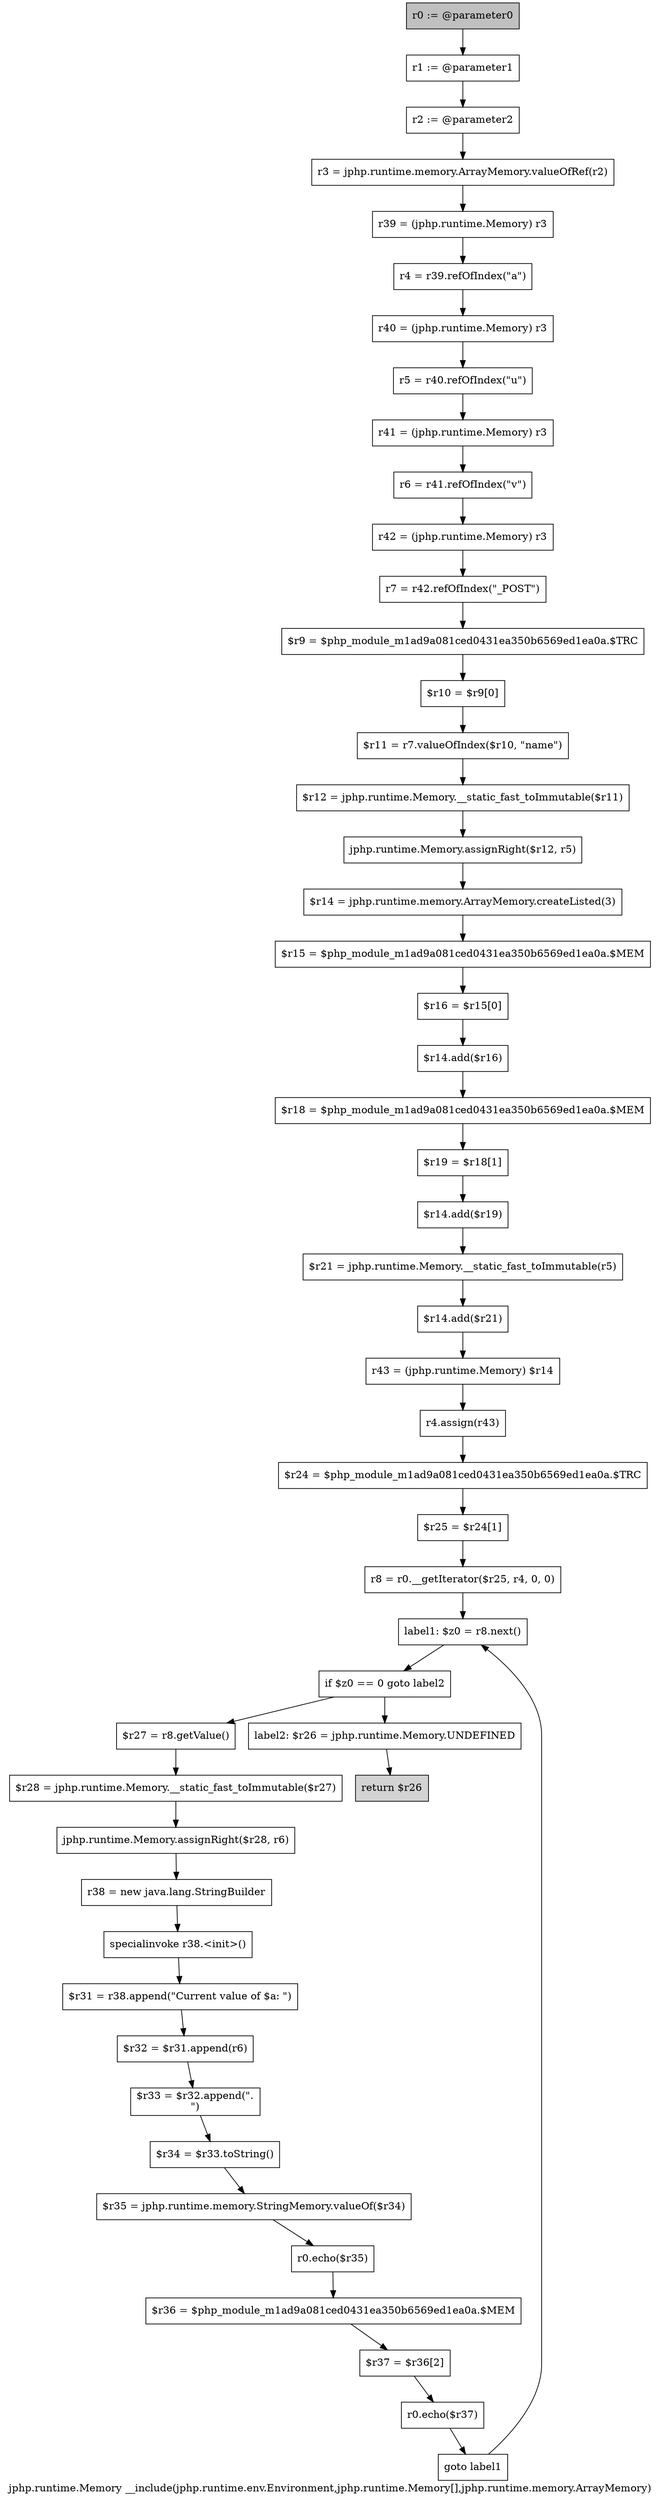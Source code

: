 digraph "jphp.runtime.Memory __include(jphp.runtime.env.Environment,jphp.runtime.Memory[],jphp.runtime.memory.ArrayMemory)" {
    label="jphp.runtime.Memory __include(jphp.runtime.env.Environment,jphp.runtime.Memory[],jphp.runtime.memory.ArrayMemory)";
    node [shape=box];
    "0" [style=filled,fillcolor=gray,label="r0 := @parameter0",];
    "1" [label="r1 := @parameter1",];
    "0"->"1";
    "2" [label="r2 := @parameter2",];
    "1"->"2";
    "3" [label="r3 = jphp.runtime.memory.ArrayMemory.valueOfRef(r2)",];
    "2"->"3";
    "4" [label="r39 = (jphp.runtime.Memory) r3",];
    "3"->"4";
    "5" [label="r4 = r39.refOfIndex(\"a\")",];
    "4"->"5";
    "6" [label="r40 = (jphp.runtime.Memory) r3",];
    "5"->"6";
    "7" [label="r5 = r40.refOfIndex(\"u\")",];
    "6"->"7";
    "8" [label="r41 = (jphp.runtime.Memory) r3",];
    "7"->"8";
    "9" [label="r6 = r41.refOfIndex(\"v\")",];
    "8"->"9";
    "10" [label="r42 = (jphp.runtime.Memory) r3",];
    "9"->"10";
    "11" [label="r7 = r42.refOfIndex(\"_POST\")",];
    "10"->"11";
    "12" [label="$r9 = $php_module_m1ad9a081ced0431ea350b6569ed1ea0a.$TRC",];
    "11"->"12";
    "13" [label="$r10 = $r9[0]",];
    "12"->"13";
    "14" [label="$r11 = r7.valueOfIndex($r10, \"name\")",];
    "13"->"14";
    "15" [label="$r12 = jphp.runtime.Memory.__static_fast_toImmutable($r11)",];
    "14"->"15";
    "16" [label="jphp.runtime.Memory.assignRight($r12, r5)",];
    "15"->"16";
    "17" [label="$r14 = jphp.runtime.memory.ArrayMemory.createListed(3)",];
    "16"->"17";
    "18" [label="$r15 = $php_module_m1ad9a081ced0431ea350b6569ed1ea0a.$MEM",];
    "17"->"18";
    "19" [label="$r16 = $r15[0]",];
    "18"->"19";
    "20" [label="$r14.add($r16)",];
    "19"->"20";
    "21" [label="$r18 = $php_module_m1ad9a081ced0431ea350b6569ed1ea0a.$MEM",];
    "20"->"21";
    "22" [label="$r19 = $r18[1]",];
    "21"->"22";
    "23" [label="$r14.add($r19)",];
    "22"->"23";
    "24" [label="$r21 = jphp.runtime.Memory.__static_fast_toImmutable(r5)",];
    "23"->"24";
    "25" [label="$r14.add($r21)",];
    "24"->"25";
    "26" [label="r43 = (jphp.runtime.Memory) $r14",];
    "25"->"26";
    "27" [label="r4.assign(r43)",];
    "26"->"27";
    "28" [label="$r24 = $php_module_m1ad9a081ced0431ea350b6569ed1ea0a.$TRC",];
    "27"->"28";
    "29" [label="$r25 = $r24[1]",];
    "28"->"29";
    "30" [label="r8 = r0.__getIterator($r25, r4, 0, 0)",];
    "29"->"30";
    "31" [label="label1: $z0 = r8.next()",];
    "30"->"31";
    "32" [label="if $z0 == 0 goto label2",];
    "31"->"32";
    "33" [label="$r27 = r8.getValue()",];
    "32"->"33";
    "48" [label="label2: $r26 = jphp.runtime.Memory.UNDEFINED",];
    "32"->"48";
    "34" [label="$r28 = jphp.runtime.Memory.__static_fast_toImmutable($r27)",];
    "33"->"34";
    "35" [label="jphp.runtime.Memory.assignRight($r28, r6)",];
    "34"->"35";
    "36" [label="r38 = new java.lang.StringBuilder",];
    "35"->"36";
    "37" [label="specialinvoke r38.<init>()",];
    "36"->"37";
    "38" [label="$r31 = r38.append(\"Current value of $a: \")",];
    "37"->"38";
    "39" [label="$r32 = $r31.append(r6)",];
    "38"->"39";
    "40" [label="$r33 = $r32.append(\".\n\")",];
    "39"->"40";
    "41" [label="$r34 = $r33.toString()",];
    "40"->"41";
    "42" [label="$r35 = jphp.runtime.memory.StringMemory.valueOf($r34)",];
    "41"->"42";
    "43" [label="r0.echo($r35)",];
    "42"->"43";
    "44" [label="$r36 = $php_module_m1ad9a081ced0431ea350b6569ed1ea0a.$MEM",];
    "43"->"44";
    "45" [label="$r37 = $r36[2]",];
    "44"->"45";
    "46" [label="r0.echo($r37)",];
    "45"->"46";
    "47" [label="goto label1",];
    "46"->"47";
    "47"->"31";
    "49" [style=filled,fillcolor=lightgray,label="return $r26",];
    "48"->"49";
}
